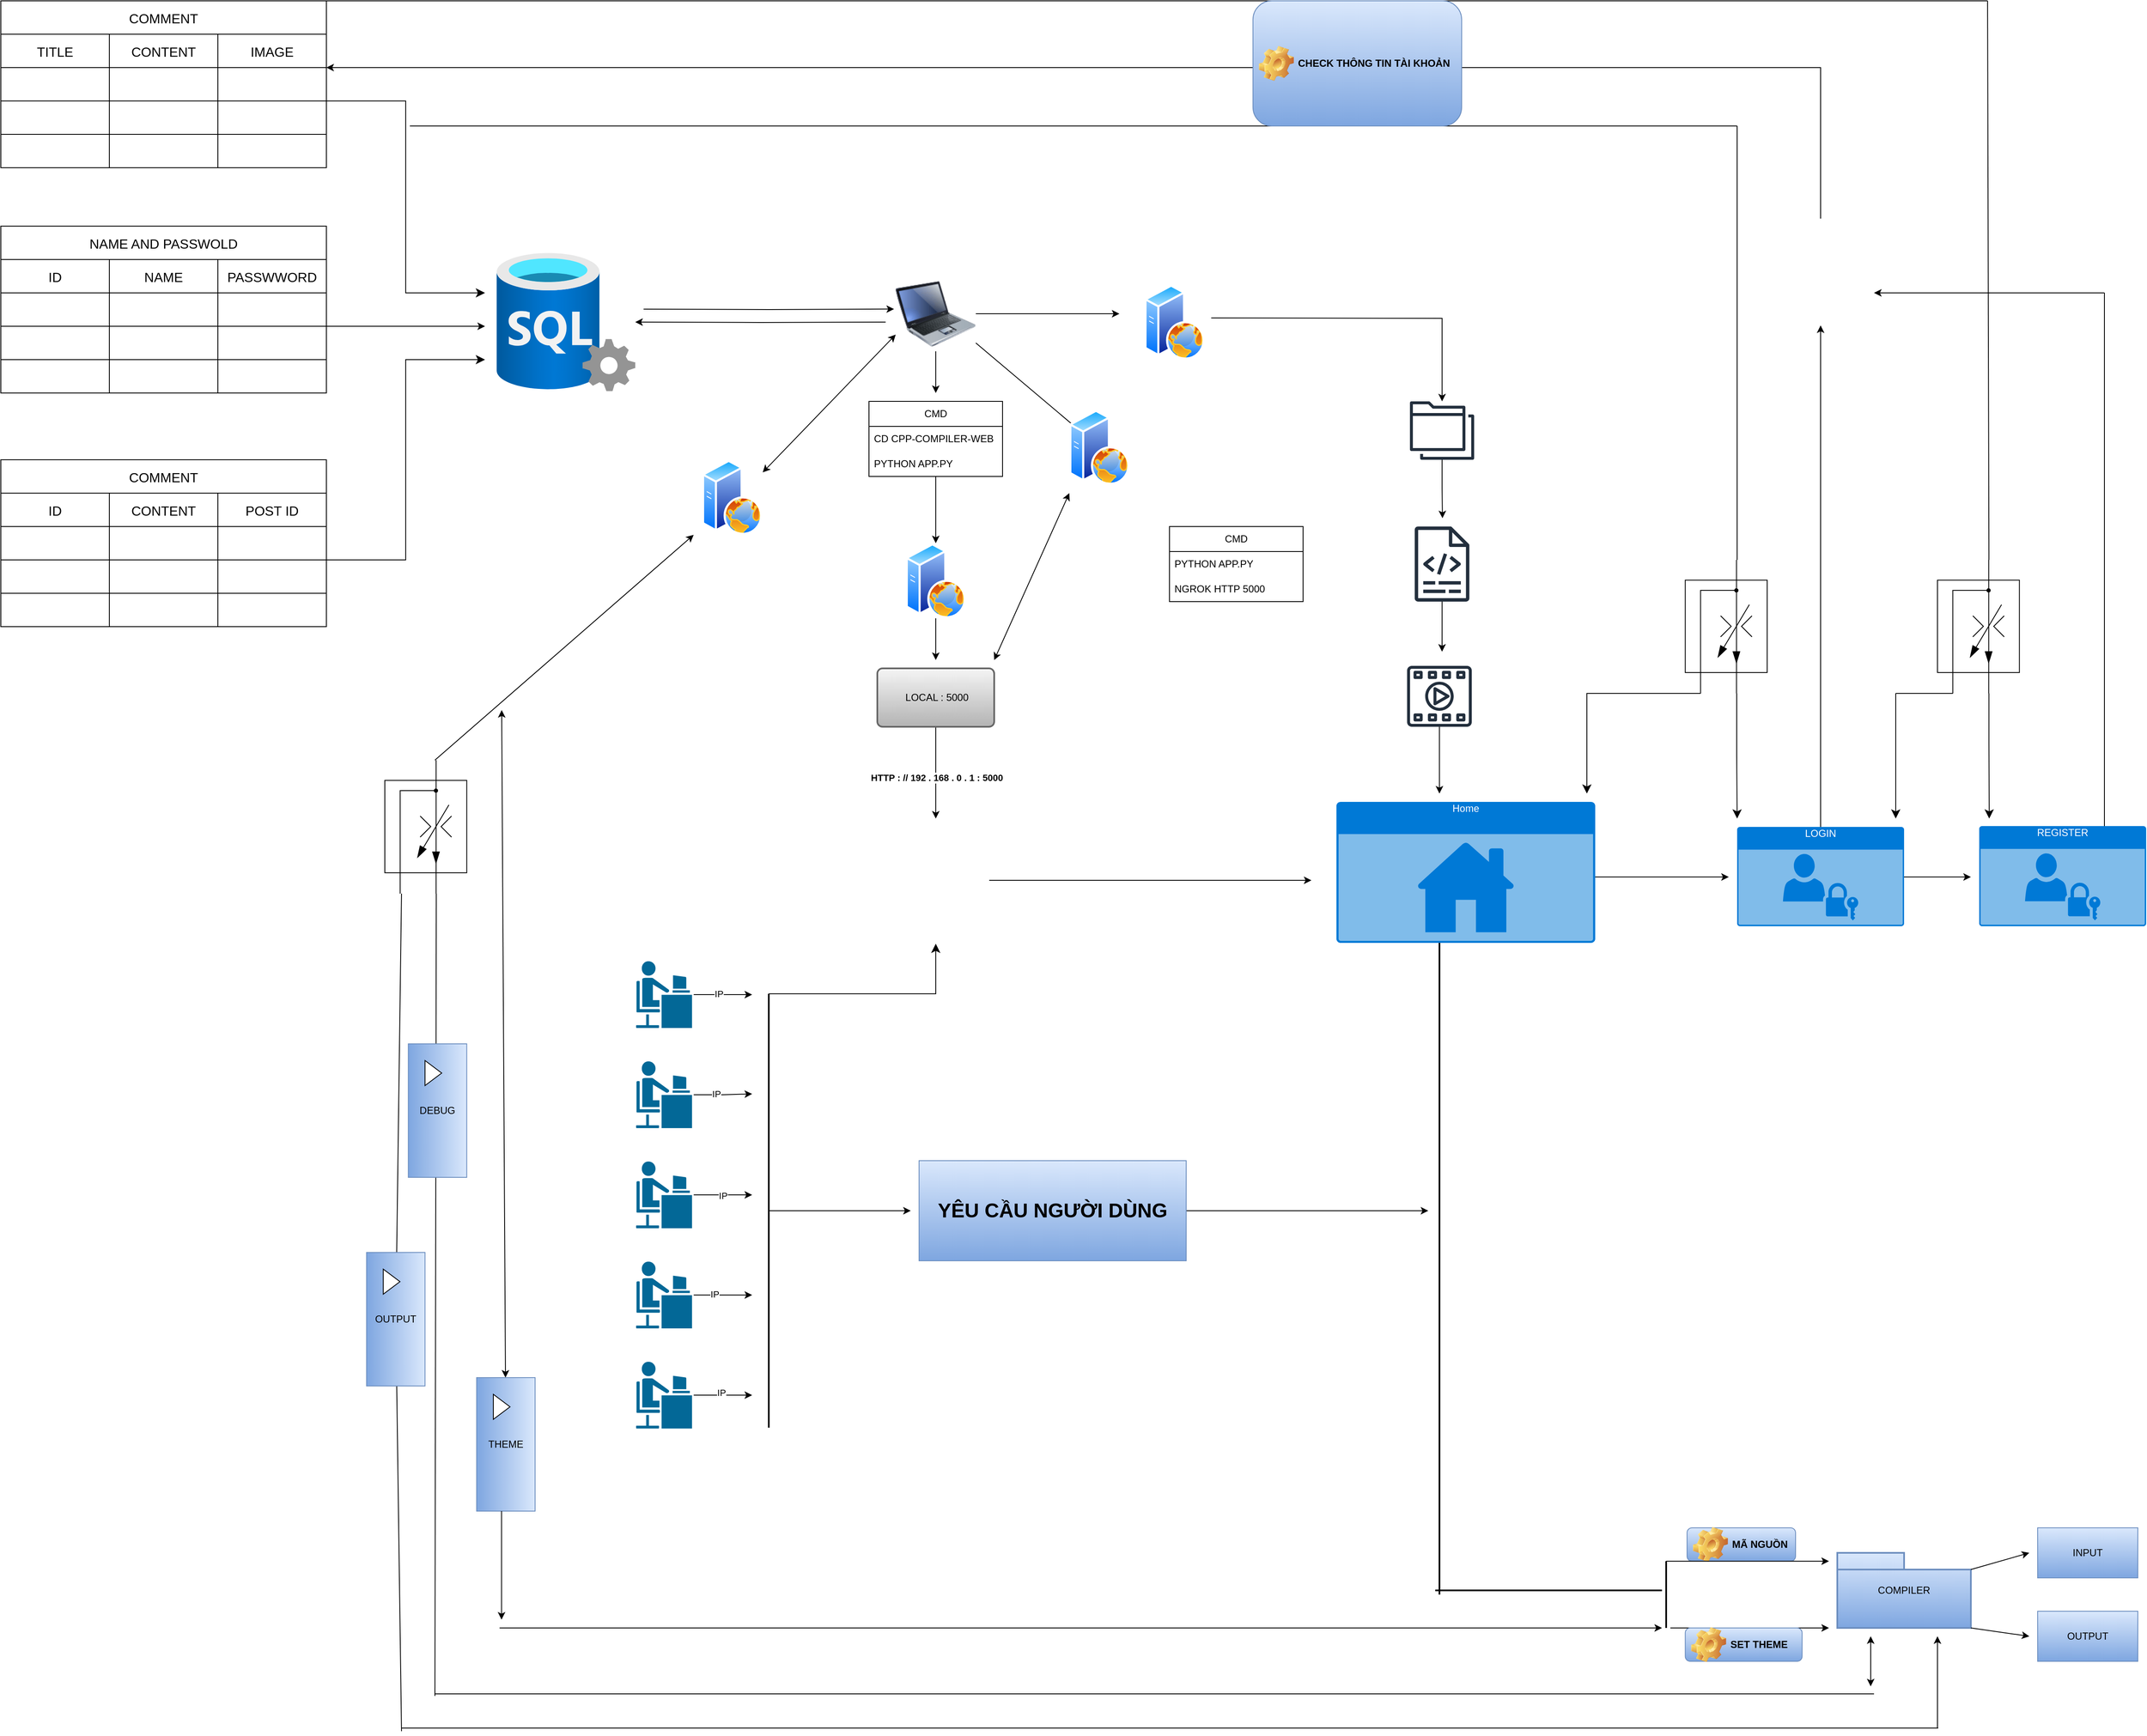 <mxfile version="24.7.7">
  <diagram id="C5RBs43oDa-KdzZeNtuy" name="Page-1">
    <mxGraphModel dx="2129" dy="1797" grid="1" gridSize="10" guides="1" tooltips="1" connect="1" arrows="1" fold="1" page="1" pageScale="1" pageWidth="827" pageHeight="1169" math="0" shadow="0">
      <root>
        <mxCell id="WIyWlLk6GJQsqaUBKTNV-0" />
        <mxCell id="WIyWlLk6GJQsqaUBKTNV-1" parent="WIyWlLk6GJQsqaUBKTNV-0" />
        <mxCell id="qYLYCxETFnoU9vuf-ubb-127" style="edgeStyle=orthogonalEdgeStyle;rounded=0;orthogonalLoop=1;jettySize=auto;html=1;" edge="1" parent="WIyWlLk6GJQsqaUBKTNV-1" source="qYLYCxETFnoU9vuf-ubb-1">
          <mxGeometry relative="1" as="geometry">
            <mxPoint x="180" y="281.0" as="targetPoint" />
          </mxGeometry>
        </mxCell>
        <mxCell id="qYLYCxETFnoU9vuf-ubb-131" value="IP" style="edgeLabel;html=1;align=center;verticalAlign=middle;resizable=0;points=[];" vertex="1" connectable="0" parent="qYLYCxETFnoU9vuf-ubb-127">
          <mxGeometry x="-0.144" y="1" relative="1" as="geometry">
            <mxPoint as="offset" />
          </mxGeometry>
        </mxCell>
        <mxCell id="qYLYCxETFnoU9vuf-ubb-1" value="" style="shape=mxgraph.cisco.people.androgenous_person;html=1;pointerEvents=1;dashed=0;fillColor=#036897;strokeColor=#ffffff;strokeWidth=2;verticalLabelPosition=bottom;verticalAlign=top;align=center;outlineConnect=0;" vertex="1" parent="WIyWlLk6GJQsqaUBKTNV-1">
          <mxGeometry x="40" y="240" width="69" height="82" as="geometry" />
        </mxCell>
        <mxCell id="qYLYCxETFnoU9vuf-ubb-53" style="edgeStyle=orthogonalEdgeStyle;rounded=0;orthogonalLoop=1;jettySize=auto;html=1;" edge="1" parent="WIyWlLk6GJQsqaUBKTNV-1" source="qYLYCxETFnoU9vuf-ubb-7">
          <mxGeometry relative="1" as="geometry">
            <mxPoint x="400" y="70" as="targetPoint" />
          </mxGeometry>
        </mxCell>
        <mxCell id="qYLYCxETFnoU9vuf-ubb-56" value="&lt;b&gt;HTTP : // 192 . 168 . 0 . 1 : 5000&lt;/b&gt;" style="edgeLabel;html=1;align=center;verticalAlign=middle;resizable=0;points=[];" vertex="1" connectable="0" parent="qYLYCxETFnoU9vuf-ubb-53">
          <mxGeometry x="0.105" relative="1" as="geometry">
            <mxPoint as="offset" />
          </mxGeometry>
        </mxCell>
        <mxCell id="qYLYCxETFnoU9vuf-ubb-7" value="&amp;nbsp; &amp;nbsp; &amp;nbsp; &amp;nbsp; LOCAL : 5000" style="rounded=1;arcSize=9;align=left;spacingLeft=5;strokeColor=#666666;html=1;strokeWidth=2;fontSize=12;fillColor=#f5f5f5;gradientColor=#b3b3b3;fontStyle=0;fontColor=default;" vertex="1" parent="WIyWlLk6GJQsqaUBKTNV-1">
          <mxGeometry x="330" y="-110" width="140" height="70" as="geometry" />
        </mxCell>
        <mxCell id="qYLYCxETFnoU9vuf-ubb-115" style="edgeStyle=orthogonalEdgeStyle;rounded=0;orthogonalLoop=1;jettySize=auto;html=1;" edge="1" parent="WIyWlLk6GJQsqaUBKTNV-1" target="qYLYCxETFnoU9vuf-ubb-39">
          <mxGeometry relative="1" as="geometry">
            <mxPoint x="340" y="-525" as="sourcePoint" />
          </mxGeometry>
        </mxCell>
        <mxCell id="qYLYCxETFnoU9vuf-ubb-144" style="edgeStyle=orthogonalEdgeStyle;rounded=0;orthogonalLoop=1;jettySize=auto;html=1;" edge="1" parent="WIyWlLk6GJQsqaUBKTNV-1">
          <mxGeometry relative="1" as="geometry">
            <mxPoint x="400" y="-440" as="targetPoint" />
            <mxPoint x="400" y="-490" as="sourcePoint" />
          </mxGeometry>
        </mxCell>
        <mxCell id="qYLYCxETFnoU9vuf-ubb-114" style="edgeStyle=orthogonalEdgeStyle;rounded=0;orthogonalLoop=1;jettySize=auto;html=1;" edge="1" parent="WIyWlLk6GJQsqaUBKTNV-1">
          <mxGeometry relative="1" as="geometry">
            <mxPoint x="350" y="-540.59" as="targetPoint" />
            <mxPoint x="50" y="-540.531" as="sourcePoint" />
          </mxGeometry>
        </mxCell>
        <mxCell id="qYLYCxETFnoU9vuf-ubb-39" value="" style="image;aspect=fixed;html=1;points=[];align=center;fontSize=12;image=img/lib/azure2/databases/SQL_Server.svg;" vertex="1" parent="WIyWlLk6GJQsqaUBKTNV-1">
          <mxGeometry x="-126" y="-608" width="166" height="166" as="geometry" />
        </mxCell>
        <mxCell id="qYLYCxETFnoU9vuf-ubb-143" style="edgeStyle=orthogonalEdgeStyle;rounded=0;orthogonalLoop=1;jettySize=auto;html=1;" edge="1" parent="WIyWlLk6GJQsqaUBKTNV-1" source="qYLYCxETFnoU9vuf-ubb-44" target="qYLYCxETFnoU9vuf-ubb-136">
          <mxGeometry relative="1" as="geometry">
            <mxPoint x="400" y="-270" as="targetPoint" />
          </mxGeometry>
        </mxCell>
        <mxCell id="qYLYCxETFnoU9vuf-ubb-44" value="CMD" style="swimlane;fontStyle=0;childLayout=stackLayout;horizontal=1;startSize=30;horizontalStack=0;resizeParent=1;resizeParentMax=0;resizeLast=0;collapsible=1;marginBottom=0;whiteSpace=wrap;html=1;" vertex="1" parent="WIyWlLk6GJQsqaUBKTNV-1">
          <mxGeometry x="320" y="-430" width="160" height="90" as="geometry" />
        </mxCell>
        <mxCell id="qYLYCxETFnoU9vuf-ubb-45" value="CD CPP-COMPILER-WEB" style="text;strokeColor=none;fillColor=none;align=left;verticalAlign=middle;spacingLeft=4;spacingRight=4;overflow=hidden;points=[[0,0.5],[1,0.5]];portConstraint=eastwest;rotatable=0;whiteSpace=wrap;html=1;" vertex="1" parent="qYLYCxETFnoU9vuf-ubb-44">
          <mxGeometry y="30" width="160" height="30" as="geometry" />
        </mxCell>
        <mxCell id="qYLYCxETFnoU9vuf-ubb-46" value="PYTHON APP.PY" style="text;strokeColor=none;fillColor=none;align=left;verticalAlign=middle;spacingLeft=4;spacingRight=4;overflow=hidden;points=[[0,0.5],[1,0.5]];portConstraint=eastwest;rotatable=0;whiteSpace=wrap;html=1;" vertex="1" parent="qYLYCxETFnoU9vuf-ubb-44">
          <mxGeometry y="60" width="160" height="30" as="geometry" />
        </mxCell>
        <mxCell id="qYLYCxETFnoU9vuf-ubb-149" style="edgeStyle=orthogonalEdgeStyle;rounded=0;orthogonalLoop=1;jettySize=auto;html=1;" edge="1" parent="WIyWlLk6GJQsqaUBKTNV-1" source="qYLYCxETFnoU9vuf-ubb-51">
          <mxGeometry relative="1" as="geometry">
            <mxPoint x="850" y="144" as="targetPoint" />
          </mxGeometry>
        </mxCell>
        <mxCell id="qYLYCxETFnoU9vuf-ubb-51" value="" style="shape=image;html=1;verticalAlign=top;verticalLabelPosition=bottom;labelBackgroundColor=#ffffff;imageAspect=0;aspect=fixed;image=https://cdn0.iconfinder.com/data/icons/social-network-9/50/20-128.png" vertex="1" parent="WIyWlLk6GJQsqaUBKTNV-1">
          <mxGeometry x="336" y="80" width="128" height="128" as="geometry" />
        </mxCell>
        <mxCell id="qYLYCxETFnoU9vuf-ubb-57" value="NAME AND PASSWOLD" style="shape=table;childLayout=tableLayout;startSize=40;collapsible=0;recursiveResize=0;expand=0;fontSize=16;" vertex="1" parent="WIyWlLk6GJQsqaUBKTNV-1">
          <mxGeometry x="-720" y="-640" width="390" height="200" as="geometry" />
        </mxCell>
        <mxCell id="qYLYCxETFnoU9vuf-ubb-58" value="" style="shape=tableRow;horizontal=0;swimlaneHead=0;swimlaneBody=0;top=0;left=0;strokeColor=inherit;bottom=0;right=0;dropTarget=0;fontStyle=0;fillColor=none;points=[[0,0.5],[1,0.5]];portConstraint=eastwest;startSize=0;collapsible=0;recursiveResize=0;expand=0;fontSize=16;" vertex="1" parent="qYLYCxETFnoU9vuf-ubb-57">
          <mxGeometry y="40" width="390" height="80" as="geometry" />
        </mxCell>
        <mxCell id="qYLYCxETFnoU9vuf-ubb-59" value="ID" style="swimlane;swimlaneHead=0;swimlaneBody=0;fontStyle=0;strokeColor=inherit;connectable=0;fillColor=none;startSize=40;collapsible=0;recursiveResize=0;expand=0;fontSize=16;" vertex="1" parent="qYLYCxETFnoU9vuf-ubb-58">
          <mxGeometry width="130" height="80" as="geometry">
            <mxRectangle width="130" height="80" as="alternateBounds" />
          </mxGeometry>
        </mxCell>
        <mxCell id="qYLYCxETFnoU9vuf-ubb-60" value="NAME" style="swimlane;swimlaneHead=0;swimlaneBody=0;fontStyle=0;strokeColor=inherit;connectable=0;fillColor=none;startSize=40;collapsible=0;recursiveResize=0;expand=0;fontSize=16;" vertex="1" parent="qYLYCxETFnoU9vuf-ubb-58">
          <mxGeometry x="130" width="130" height="80" as="geometry">
            <mxRectangle width="130" height="80" as="alternateBounds" />
          </mxGeometry>
        </mxCell>
        <mxCell id="qYLYCxETFnoU9vuf-ubb-61" value="PASSWWORD" style="swimlane;swimlaneHead=0;swimlaneBody=0;fontStyle=0;strokeColor=inherit;connectable=0;fillColor=none;startSize=40;collapsible=0;recursiveResize=0;expand=0;fontSize=16;" vertex="1" parent="qYLYCxETFnoU9vuf-ubb-58">
          <mxGeometry x="260" width="130" height="80" as="geometry">
            <mxRectangle width="130" height="80" as="alternateBounds" />
          </mxGeometry>
        </mxCell>
        <mxCell id="qYLYCxETFnoU9vuf-ubb-62" value="" style="shape=tableRow;horizontal=0;swimlaneHead=0;swimlaneBody=0;top=0;left=0;strokeColor=inherit;bottom=0;right=0;dropTarget=0;fontStyle=0;fillColor=none;points=[[0,0.5],[1,0.5]];portConstraint=eastwest;startSize=0;collapsible=0;recursiveResize=0;expand=0;fontSize=16;" vertex="1" parent="qYLYCxETFnoU9vuf-ubb-57">
          <mxGeometry y="120" width="390" height="40" as="geometry" />
        </mxCell>
        <mxCell id="qYLYCxETFnoU9vuf-ubb-63" value="" style="swimlane;swimlaneHead=0;swimlaneBody=0;fontStyle=0;connectable=0;strokeColor=inherit;fillColor=none;startSize=0;collapsible=0;recursiveResize=0;expand=0;fontSize=16;" vertex="1" parent="qYLYCxETFnoU9vuf-ubb-62">
          <mxGeometry width="130" height="40" as="geometry">
            <mxRectangle width="130" height="40" as="alternateBounds" />
          </mxGeometry>
        </mxCell>
        <mxCell id="qYLYCxETFnoU9vuf-ubb-64" value="" style="swimlane;swimlaneHead=0;swimlaneBody=0;fontStyle=0;connectable=0;strokeColor=inherit;fillColor=none;startSize=0;collapsible=0;recursiveResize=0;expand=0;fontSize=16;" vertex="1" parent="qYLYCxETFnoU9vuf-ubb-62">
          <mxGeometry x="130" width="130" height="40" as="geometry">
            <mxRectangle width="130" height="40" as="alternateBounds" />
          </mxGeometry>
        </mxCell>
        <mxCell id="qYLYCxETFnoU9vuf-ubb-65" value="" style="swimlane;swimlaneHead=0;swimlaneBody=0;fontStyle=0;connectable=0;strokeColor=inherit;fillColor=none;startSize=0;collapsible=0;recursiveResize=0;expand=0;fontSize=16;" vertex="1" parent="qYLYCxETFnoU9vuf-ubb-62">
          <mxGeometry x="260" width="130" height="40" as="geometry">
            <mxRectangle width="130" height="40" as="alternateBounds" />
          </mxGeometry>
        </mxCell>
        <mxCell id="qYLYCxETFnoU9vuf-ubb-66" value="" style="shape=tableRow;horizontal=0;swimlaneHead=0;swimlaneBody=0;top=0;left=0;strokeColor=inherit;bottom=0;right=0;dropTarget=0;fontStyle=0;fillColor=none;points=[[0,0.5],[1,0.5]];portConstraint=eastwest;startSize=0;collapsible=0;recursiveResize=0;expand=0;fontSize=16;" vertex="1" parent="qYLYCxETFnoU9vuf-ubb-57">
          <mxGeometry y="160" width="390" height="40" as="geometry" />
        </mxCell>
        <mxCell id="qYLYCxETFnoU9vuf-ubb-67" value="" style="swimlane;swimlaneHead=0;swimlaneBody=0;fontStyle=0;connectable=0;strokeColor=inherit;fillColor=none;startSize=0;collapsible=0;recursiveResize=0;expand=0;fontSize=16;" vertex="1" parent="qYLYCxETFnoU9vuf-ubb-66">
          <mxGeometry width="130" height="40" as="geometry">
            <mxRectangle width="130" height="40" as="alternateBounds" />
          </mxGeometry>
        </mxCell>
        <mxCell id="qYLYCxETFnoU9vuf-ubb-68" value="" style="swimlane;swimlaneHead=0;swimlaneBody=0;fontStyle=0;connectable=0;strokeColor=inherit;fillColor=none;startSize=0;collapsible=0;recursiveResize=0;expand=0;fontSize=16;" vertex="1" parent="qYLYCxETFnoU9vuf-ubb-66">
          <mxGeometry x="130" width="130" height="40" as="geometry">
            <mxRectangle width="130" height="40" as="alternateBounds" />
          </mxGeometry>
        </mxCell>
        <mxCell id="qYLYCxETFnoU9vuf-ubb-69" value="" style="swimlane;swimlaneHead=0;swimlaneBody=0;fontStyle=0;connectable=0;strokeColor=inherit;fillColor=none;startSize=0;collapsible=0;recursiveResize=0;expand=0;fontSize=16;" vertex="1" parent="qYLYCxETFnoU9vuf-ubb-66">
          <mxGeometry x="260" width="130" height="40" as="geometry">
            <mxRectangle width="130" height="40" as="alternateBounds" />
          </mxGeometry>
        </mxCell>
        <mxCell id="qYLYCxETFnoU9vuf-ubb-74" value="COMMENT" style="shape=table;childLayout=tableLayout;startSize=40;collapsible=0;recursiveResize=0;expand=0;fontSize=16;" vertex="1" parent="WIyWlLk6GJQsqaUBKTNV-1">
          <mxGeometry x="-720" y="-360" width="390" height="200" as="geometry" />
        </mxCell>
        <mxCell id="qYLYCxETFnoU9vuf-ubb-75" value="" style="shape=tableRow;horizontal=0;swimlaneHead=0;swimlaneBody=0;top=0;left=0;strokeColor=inherit;bottom=0;right=0;dropTarget=0;fontStyle=0;fillColor=none;points=[[0,0.5],[1,0.5]];portConstraint=eastwest;startSize=0;collapsible=0;recursiveResize=0;expand=0;fontSize=16;" vertex="1" parent="qYLYCxETFnoU9vuf-ubb-74">
          <mxGeometry y="40" width="390" height="80" as="geometry" />
        </mxCell>
        <mxCell id="qYLYCxETFnoU9vuf-ubb-76" value="ID" style="swimlane;swimlaneHead=0;swimlaneBody=0;fontStyle=0;strokeColor=inherit;connectable=0;fillColor=none;startSize=40;collapsible=0;recursiveResize=0;expand=0;fontSize=16;" vertex="1" parent="qYLYCxETFnoU9vuf-ubb-75">
          <mxGeometry width="130" height="80" as="geometry">
            <mxRectangle width="130" height="80" as="alternateBounds" />
          </mxGeometry>
        </mxCell>
        <mxCell id="qYLYCxETFnoU9vuf-ubb-77" value="CONTENT" style="swimlane;swimlaneHead=0;swimlaneBody=0;fontStyle=0;strokeColor=inherit;connectable=0;fillColor=none;startSize=40;collapsible=0;recursiveResize=0;expand=0;fontSize=16;" vertex="1" parent="qYLYCxETFnoU9vuf-ubb-75">
          <mxGeometry x="130" width="130" height="80" as="geometry">
            <mxRectangle width="130" height="80" as="alternateBounds" />
          </mxGeometry>
        </mxCell>
        <mxCell id="qYLYCxETFnoU9vuf-ubb-78" value="POST ID" style="swimlane;swimlaneHead=0;swimlaneBody=0;fontStyle=0;strokeColor=inherit;connectable=0;fillColor=none;startSize=40;collapsible=0;recursiveResize=0;expand=0;fontSize=16;" vertex="1" parent="qYLYCxETFnoU9vuf-ubb-75">
          <mxGeometry x="260" width="130" height="80" as="geometry">
            <mxRectangle width="130" height="80" as="alternateBounds" />
          </mxGeometry>
        </mxCell>
        <mxCell id="qYLYCxETFnoU9vuf-ubb-79" value="" style="shape=tableRow;horizontal=0;swimlaneHead=0;swimlaneBody=0;top=0;left=0;strokeColor=inherit;bottom=0;right=0;dropTarget=0;fontStyle=0;fillColor=none;points=[[0,0.5],[1,0.5]];portConstraint=eastwest;startSize=0;collapsible=0;recursiveResize=0;expand=0;fontSize=16;" vertex="1" parent="qYLYCxETFnoU9vuf-ubb-74">
          <mxGeometry y="120" width="390" height="40" as="geometry" />
        </mxCell>
        <mxCell id="qYLYCxETFnoU9vuf-ubb-80" value="" style="swimlane;swimlaneHead=0;swimlaneBody=0;fontStyle=0;connectable=0;strokeColor=inherit;fillColor=none;startSize=0;collapsible=0;recursiveResize=0;expand=0;fontSize=16;" vertex="1" parent="qYLYCxETFnoU9vuf-ubb-79">
          <mxGeometry width="130" height="40" as="geometry">
            <mxRectangle width="130" height="40" as="alternateBounds" />
          </mxGeometry>
        </mxCell>
        <mxCell id="qYLYCxETFnoU9vuf-ubb-81" value="" style="swimlane;swimlaneHead=0;swimlaneBody=0;fontStyle=0;connectable=0;strokeColor=inherit;fillColor=none;startSize=0;collapsible=0;recursiveResize=0;expand=0;fontSize=16;" vertex="1" parent="qYLYCxETFnoU9vuf-ubb-79">
          <mxGeometry x="130" width="130" height="40" as="geometry">
            <mxRectangle width="130" height="40" as="alternateBounds" />
          </mxGeometry>
        </mxCell>
        <mxCell id="qYLYCxETFnoU9vuf-ubb-82" value="" style="swimlane;swimlaneHead=0;swimlaneBody=0;fontStyle=0;connectable=0;strokeColor=inherit;fillColor=none;startSize=0;collapsible=0;recursiveResize=0;expand=0;fontSize=16;" vertex="1" parent="qYLYCxETFnoU9vuf-ubb-79">
          <mxGeometry x="260" width="130" height="40" as="geometry">
            <mxRectangle width="130" height="40" as="alternateBounds" />
          </mxGeometry>
        </mxCell>
        <mxCell id="qYLYCxETFnoU9vuf-ubb-83" value="" style="shape=tableRow;horizontal=0;swimlaneHead=0;swimlaneBody=0;top=0;left=0;strokeColor=inherit;bottom=0;right=0;dropTarget=0;fontStyle=0;fillColor=none;points=[[0,0.5],[1,0.5]];portConstraint=eastwest;startSize=0;collapsible=0;recursiveResize=0;expand=0;fontSize=16;" vertex="1" parent="qYLYCxETFnoU9vuf-ubb-74">
          <mxGeometry y="160" width="390" height="40" as="geometry" />
        </mxCell>
        <mxCell id="qYLYCxETFnoU9vuf-ubb-84" value="" style="swimlane;swimlaneHead=0;swimlaneBody=0;fontStyle=0;connectable=0;strokeColor=inherit;fillColor=none;startSize=0;collapsible=0;recursiveResize=0;expand=0;fontSize=16;" vertex="1" parent="qYLYCxETFnoU9vuf-ubb-83">
          <mxGeometry width="130" height="40" as="geometry">
            <mxRectangle width="130" height="40" as="alternateBounds" />
          </mxGeometry>
        </mxCell>
        <mxCell id="qYLYCxETFnoU9vuf-ubb-85" value="" style="swimlane;swimlaneHead=0;swimlaneBody=0;fontStyle=0;connectable=0;strokeColor=inherit;fillColor=none;startSize=0;collapsible=0;recursiveResize=0;expand=0;fontSize=16;" vertex="1" parent="qYLYCxETFnoU9vuf-ubb-83">
          <mxGeometry x="130" width="130" height="40" as="geometry">
            <mxRectangle width="130" height="40" as="alternateBounds" />
          </mxGeometry>
        </mxCell>
        <mxCell id="qYLYCxETFnoU9vuf-ubb-86" value="" style="swimlane;swimlaneHead=0;swimlaneBody=0;fontStyle=0;connectable=0;strokeColor=inherit;fillColor=none;startSize=0;collapsible=0;recursiveResize=0;expand=0;fontSize=16;" vertex="1" parent="qYLYCxETFnoU9vuf-ubb-83">
          <mxGeometry x="260" width="130" height="40" as="geometry">
            <mxRectangle width="130" height="40" as="alternateBounds" />
          </mxGeometry>
        </mxCell>
        <mxCell id="qYLYCxETFnoU9vuf-ubb-87" value="COMMENT" style="shape=table;childLayout=tableLayout;startSize=40;collapsible=0;recursiveResize=0;expand=0;fontSize=16;" vertex="1" parent="WIyWlLk6GJQsqaUBKTNV-1">
          <mxGeometry x="-720" y="-910" width="390" height="200" as="geometry" />
        </mxCell>
        <mxCell id="qYLYCxETFnoU9vuf-ubb-88" value="" style="shape=tableRow;horizontal=0;swimlaneHead=0;swimlaneBody=0;top=0;left=0;strokeColor=inherit;bottom=0;right=0;dropTarget=0;fontStyle=0;fillColor=none;points=[[0,0.5],[1,0.5]];portConstraint=eastwest;startSize=0;collapsible=0;recursiveResize=0;expand=0;fontSize=16;" vertex="1" parent="qYLYCxETFnoU9vuf-ubb-87">
          <mxGeometry y="40" width="390" height="80" as="geometry" />
        </mxCell>
        <mxCell id="qYLYCxETFnoU9vuf-ubb-89" value="TITLE" style="swimlane;swimlaneHead=0;swimlaneBody=0;fontStyle=0;strokeColor=inherit;connectable=0;fillColor=none;startSize=40;collapsible=0;recursiveResize=0;expand=0;fontSize=16;" vertex="1" parent="qYLYCxETFnoU9vuf-ubb-88">
          <mxGeometry width="130" height="80" as="geometry">
            <mxRectangle width="130" height="80" as="alternateBounds" />
          </mxGeometry>
        </mxCell>
        <mxCell id="qYLYCxETFnoU9vuf-ubb-90" value="CONTENT" style="swimlane;swimlaneHead=0;swimlaneBody=0;fontStyle=0;strokeColor=inherit;connectable=0;fillColor=none;startSize=40;collapsible=0;recursiveResize=0;expand=0;fontSize=16;" vertex="1" parent="qYLYCxETFnoU9vuf-ubb-88">
          <mxGeometry x="130" width="130" height="80" as="geometry">
            <mxRectangle width="130" height="80" as="alternateBounds" />
          </mxGeometry>
        </mxCell>
        <mxCell id="qYLYCxETFnoU9vuf-ubb-91" value="IMAGE" style="swimlane;swimlaneHead=0;swimlaneBody=0;fontStyle=0;strokeColor=inherit;connectable=0;fillColor=none;startSize=40;collapsible=0;recursiveResize=0;expand=0;fontSize=16;" vertex="1" parent="qYLYCxETFnoU9vuf-ubb-88">
          <mxGeometry x="260" width="130" height="80" as="geometry">
            <mxRectangle width="130" height="80" as="alternateBounds" />
          </mxGeometry>
        </mxCell>
        <mxCell id="qYLYCxETFnoU9vuf-ubb-92" value="" style="shape=tableRow;horizontal=0;swimlaneHead=0;swimlaneBody=0;top=0;left=0;strokeColor=inherit;bottom=0;right=0;dropTarget=0;fontStyle=0;fillColor=none;points=[[0,0.5],[1,0.5]];portConstraint=eastwest;startSize=0;collapsible=0;recursiveResize=0;expand=0;fontSize=16;" vertex="1" parent="qYLYCxETFnoU9vuf-ubb-87">
          <mxGeometry y="120" width="390" height="40" as="geometry" />
        </mxCell>
        <mxCell id="qYLYCxETFnoU9vuf-ubb-93" value="" style="swimlane;swimlaneHead=0;swimlaneBody=0;fontStyle=0;connectable=0;strokeColor=inherit;fillColor=none;startSize=0;collapsible=0;recursiveResize=0;expand=0;fontSize=16;" vertex="1" parent="qYLYCxETFnoU9vuf-ubb-92">
          <mxGeometry width="130" height="40" as="geometry">
            <mxRectangle width="130" height="40" as="alternateBounds" />
          </mxGeometry>
        </mxCell>
        <mxCell id="qYLYCxETFnoU9vuf-ubb-94" value="" style="swimlane;swimlaneHead=0;swimlaneBody=0;fontStyle=0;connectable=0;strokeColor=inherit;fillColor=none;startSize=0;collapsible=0;recursiveResize=0;expand=0;fontSize=16;" vertex="1" parent="qYLYCxETFnoU9vuf-ubb-92">
          <mxGeometry x="130" width="130" height="40" as="geometry">
            <mxRectangle width="130" height="40" as="alternateBounds" />
          </mxGeometry>
        </mxCell>
        <mxCell id="qYLYCxETFnoU9vuf-ubb-95" value="" style="swimlane;swimlaneHead=0;swimlaneBody=0;fontStyle=0;connectable=0;strokeColor=inherit;fillColor=none;startSize=0;collapsible=0;recursiveResize=0;expand=0;fontSize=16;" vertex="1" parent="qYLYCxETFnoU9vuf-ubb-92">
          <mxGeometry x="260" width="130" height="40" as="geometry">
            <mxRectangle width="130" height="40" as="alternateBounds" />
          </mxGeometry>
        </mxCell>
        <mxCell id="qYLYCxETFnoU9vuf-ubb-96" value="" style="shape=tableRow;horizontal=0;swimlaneHead=0;swimlaneBody=0;top=0;left=0;strokeColor=inherit;bottom=0;right=0;dropTarget=0;fontStyle=0;fillColor=none;points=[[0,0.5],[1,0.5]];portConstraint=eastwest;startSize=0;collapsible=0;recursiveResize=0;expand=0;fontSize=16;" vertex="1" parent="qYLYCxETFnoU9vuf-ubb-87">
          <mxGeometry y="160" width="390" height="40" as="geometry" />
        </mxCell>
        <mxCell id="qYLYCxETFnoU9vuf-ubb-97" value="" style="swimlane;swimlaneHead=0;swimlaneBody=0;fontStyle=0;connectable=0;strokeColor=inherit;fillColor=none;startSize=0;collapsible=0;recursiveResize=0;expand=0;fontSize=16;" vertex="1" parent="qYLYCxETFnoU9vuf-ubb-96">
          <mxGeometry width="130" height="40" as="geometry">
            <mxRectangle width="130" height="40" as="alternateBounds" />
          </mxGeometry>
        </mxCell>
        <mxCell id="qYLYCxETFnoU9vuf-ubb-98" value="" style="swimlane;swimlaneHead=0;swimlaneBody=0;fontStyle=0;connectable=0;strokeColor=inherit;fillColor=none;startSize=0;collapsible=0;recursiveResize=0;expand=0;fontSize=16;" vertex="1" parent="qYLYCxETFnoU9vuf-ubb-96">
          <mxGeometry x="130" width="130" height="40" as="geometry">
            <mxRectangle width="130" height="40" as="alternateBounds" />
          </mxGeometry>
        </mxCell>
        <mxCell id="qYLYCxETFnoU9vuf-ubb-99" value="" style="swimlane;swimlaneHead=0;swimlaneBody=0;fontStyle=0;connectable=0;strokeColor=inherit;fillColor=none;startSize=0;collapsible=0;recursiveResize=0;expand=0;fontSize=16;" vertex="1" parent="qYLYCxETFnoU9vuf-ubb-96">
          <mxGeometry x="260" width="130" height="40" as="geometry">
            <mxRectangle width="130" height="40" as="alternateBounds" />
          </mxGeometry>
        </mxCell>
        <mxCell id="qYLYCxETFnoU9vuf-ubb-110" value="" style="edgeStyle=elbowEdgeStyle;elbow=horizontal;endArrow=classic;html=1;curved=0;rounded=0;endSize=8;startSize=8;" edge="1" parent="WIyWlLk6GJQsqaUBKTNV-1">
          <mxGeometry width="50" height="50" relative="1" as="geometry">
            <mxPoint x="-330" y="-240" as="sourcePoint" />
            <mxPoint x="-140" y="-480" as="targetPoint" />
          </mxGeometry>
        </mxCell>
        <mxCell id="qYLYCxETFnoU9vuf-ubb-111" value="" style="edgeStyle=elbowEdgeStyle;elbow=horizontal;endArrow=classic;html=1;curved=0;rounded=0;endSize=8;startSize=8;" edge="1" parent="WIyWlLk6GJQsqaUBKTNV-1">
          <mxGeometry width="50" height="50" relative="1" as="geometry">
            <mxPoint x="-330" y="-790" as="sourcePoint" />
            <mxPoint x="-140" y="-560" as="targetPoint" />
          </mxGeometry>
        </mxCell>
        <mxCell id="qYLYCxETFnoU9vuf-ubb-113" value="" style="endArrow=classic;html=1;rounded=0;" edge="1" parent="WIyWlLk6GJQsqaUBKTNV-1">
          <mxGeometry width="50" height="50" relative="1" as="geometry">
            <mxPoint x="-330" y="-520" as="sourcePoint" />
            <mxPoint x="-140" y="-520" as="targetPoint" />
          </mxGeometry>
        </mxCell>
        <mxCell id="qYLYCxETFnoU9vuf-ubb-126" style="edgeStyle=orthogonalEdgeStyle;rounded=0;orthogonalLoop=1;jettySize=auto;html=1;" edge="1" parent="WIyWlLk6GJQsqaUBKTNV-1" source="qYLYCxETFnoU9vuf-ubb-116">
          <mxGeometry relative="1" as="geometry">
            <mxPoint x="180" y="400" as="targetPoint" />
          </mxGeometry>
        </mxCell>
        <mxCell id="qYLYCxETFnoU9vuf-ubb-132" value="IP" style="edgeLabel;html=1;align=center;verticalAlign=middle;resizable=0;points=[];" vertex="1" connectable="0" parent="qYLYCxETFnoU9vuf-ubb-126">
          <mxGeometry x="-0.222" y="1" relative="1" as="geometry">
            <mxPoint as="offset" />
          </mxGeometry>
        </mxCell>
        <mxCell id="qYLYCxETFnoU9vuf-ubb-116" value="" style="shape=mxgraph.cisco.people.androgenous_person;html=1;pointerEvents=1;dashed=0;fillColor=#036897;strokeColor=#ffffff;strokeWidth=2;verticalLabelPosition=bottom;verticalAlign=top;align=center;outlineConnect=0;" vertex="1" parent="WIyWlLk6GJQsqaUBKTNV-1">
          <mxGeometry x="40" y="360" width="69" height="82" as="geometry" />
        </mxCell>
        <mxCell id="qYLYCxETFnoU9vuf-ubb-128" style="edgeStyle=orthogonalEdgeStyle;rounded=0;orthogonalLoop=1;jettySize=auto;html=1;" edge="1" parent="WIyWlLk6GJQsqaUBKTNV-1" source="qYLYCxETFnoU9vuf-ubb-117">
          <mxGeometry relative="1" as="geometry">
            <mxPoint x="180" y="521.0" as="targetPoint" />
          </mxGeometry>
        </mxCell>
        <mxCell id="qYLYCxETFnoU9vuf-ubb-133" value="IP" style="edgeLabel;html=1;align=center;verticalAlign=middle;resizable=0;points=[];" vertex="1" connectable="0" parent="qYLYCxETFnoU9vuf-ubb-128">
          <mxGeometry x="0.024" relative="1" as="geometry">
            <mxPoint as="offset" />
          </mxGeometry>
        </mxCell>
        <mxCell id="qYLYCxETFnoU9vuf-ubb-117" value="" style="shape=mxgraph.cisco.people.androgenous_person;html=1;pointerEvents=1;dashed=0;fillColor=#036897;strokeColor=#ffffff;strokeWidth=2;verticalLabelPosition=bottom;verticalAlign=top;align=center;outlineConnect=0;" vertex="1" parent="WIyWlLk6GJQsqaUBKTNV-1">
          <mxGeometry x="40" y="480" width="69" height="82" as="geometry" />
        </mxCell>
        <mxCell id="qYLYCxETFnoU9vuf-ubb-129" style="edgeStyle=orthogonalEdgeStyle;rounded=0;orthogonalLoop=1;jettySize=auto;html=1;" edge="1" parent="WIyWlLk6GJQsqaUBKTNV-1" source="qYLYCxETFnoU9vuf-ubb-118">
          <mxGeometry relative="1" as="geometry">
            <mxPoint x="180" y="641.0" as="targetPoint" />
          </mxGeometry>
        </mxCell>
        <mxCell id="qYLYCxETFnoU9vuf-ubb-134" value="IP" style="edgeLabel;html=1;align=center;verticalAlign=middle;resizable=0;points=[];" vertex="1" connectable="0" parent="qYLYCxETFnoU9vuf-ubb-129">
          <mxGeometry x="-0.279" y="1" relative="1" as="geometry">
            <mxPoint as="offset" />
          </mxGeometry>
        </mxCell>
        <mxCell id="qYLYCxETFnoU9vuf-ubb-118" value="" style="shape=mxgraph.cisco.people.androgenous_person;html=1;pointerEvents=1;dashed=0;fillColor=#036897;strokeColor=#ffffff;strokeWidth=2;verticalLabelPosition=bottom;verticalAlign=top;align=center;outlineConnect=0;" vertex="1" parent="WIyWlLk6GJQsqaUBKTNV-1">
          <mxGeometry x="40" y="600" width="69" height="82" as="geometry" />
        </mxCell>
        <mxCell id="qYLYCxETFnoU9vuf-ubb-130" style="edgeStyle=orthogonalEdgeStyle;rounded=0;orthogonalLoop=1;jettySize=auto;html=1;" edge="1" parent="WIyWlLk6GJQsqaUBKTNV-1" source="qYLYCxETFnoU9vuf-ubb-119">
          <mxGeometry relative="1" as="geometry">
            <mxPoint x="180" y="761.0" as="targetPoint" />
          </mxGeometry>
        </mxCell>
        <mxCell id="qYLYCxETFnoU9vuf-ubb-135" value="IP" style="edgeLabel;html=1;align=center;verticalAlign=middle;resizable=0;points=[];" vertex="1" connectable="0" parent="qYLYCxETFnoU9vuf-ubb-130">
          <mxGeometry x="-0.048" y="3" relative="1" as="geometry">
            <mxPoint as="offset" />
          </mxGeometry>
        </mxCell>
        <mxCell id="qYLYCxETFnoU9vuf-ubb-119" value="" style="shape=mxgraph.cisco.people.androgenous_person;html=1;pointerEvents=1;dashed=0;fillColor=#036897;strokeColor=#ffffff;strokeWidth=2;verticalLabelPosition=bottom;verticalAlign=top;align=center;outlineConnect=0;" vertex="1" parent="WIyWlLk6GJQsqaUBKTNV-1">
          <mxGeometry x="40" y="720" width="69" height="82" as="geometry" />
        </mxCell>
        <mxCell id="qYLYCxETFnoU9vuf-ubb-121" value="" style="edgeStyle=segmentEdgeStyle;endArrow=classic;html=1;curved=0;rounded=0;endSize=8;startSize=8;" edge="1" parent="WIyWlLk6GJQsqaUBKTNV-1">
          <mxGeometry width="50" height="50" relative="1" as="geometry">
            <mxPoint x="200" y="280" as="sourcePoint" />
            <mxPoint x="400" y="220" as="targetPoint" />
          </mxGeometry>
        </mxCell>
        <mxCell id="qYLYCxETFnoU9vuf-ubb-175" style="edgeStyle=orthogonalEdgeStyle;rounded=0;orthogonalLoop=1;jettySize=auto;html=1;exitX=0.5;exitY=0.523;exitDx=0;exitDy=0;exitPerimeter=0;" edge="1" parent="WIyWlLk6GJQsqaUBKTNV-1" source="qYLYCxETFnoU9vuf-ubb-123">
          <mxGeometry relative="1" as="geometry">
            <mxPoint x="370" y="540" as="targetPoint" />
          </mxGeometry>
        </mxCell>
        <mxCell id="qYLYCxETFnoU9vuf-ubb-123" value="" style="line;strokeWidth=2;direction=south;html=1;" vertex="1" parent="WIyWlLk6GJQsqaUBKTNV-1">
          <mxGeometry x="190" y="280" width="20" height="520" as="geometry" />
        </mxCell>
        <mxCell id="qYLYCxETFnoU9vuf-ubb-145" style="edgeStyle=orthogonalEdgeStyle;rounded=0;orthogonalLoop=1;jettySize=auto;html=1;" edge="1" parent="WIyWlLk6GJQsqaUBKTNV-1" source="qYLYCxETFnoU9vuf-ubb-136">
          <mxGeometry relative="1" as="geometry">
            <mxPoint x="400" y="-120" as="targetPoint" />
          </mxGeometry>
        </mxCell>
        <mxCell id="qYLYCxETFnoU9vuf-ubb-136" value="" style="image;aspect=fixed;perimeter=ellipsePerimeter;html=1;align=center;shadow=0;dashed=0;spacingTop=3;image=img/lib/active_directory/web_server.svg;" vertex="1" parent="WIyWlLk6GJQsqaUBKTNV-1">
          <mxGeometry x="364" y="-260" width="72" height="90" as="geometry" />
        </mxCell>
        <mxCell id="qYLYCxETFnoU9vuf-ubb-147" value="Home" style="html=1;whiteSpace=wrap;strokeColor=none;fillColor=#0079D6;labelPosition=center;verticalLabelPosition=middle;verticalAlign=top;align=center;fontSize=12;outlineConnect=0;spacingTop=-6;fontColor=#FFFFFF;sketch=0;shape=mxgraph.sitemap.home;" vertex="1" parent="WIyWlLk6GJQsqaUBKTNV-1">
          <mxGeometry x="880" y="50" width="310" height="169" as="geometry" />
        </mxCell>
        <mxCell id="qYLYCxETFnoU9vuf-ubb-171" style="edgeStyle=orthogonalEdgeStyle;rounded=0;orthogonalLoop=1;jettySize=auto;html=1;" edge="1" parent="WIyWlLk6GJQsqaUBKTNV-1" source="qYLYCxETFnoU9vuf-ubb-148">
          <mxGeometry relative="1" as="geometry">
            <mxPoint x="620" y="-535.0" as="targetPoint" />
          </mxGeometry>
        </mxCell>
        <mxCell id="qYLYCxETFnoU9vuf-ubb-148" value="" style="image;html=1;image=img/lib/clip_art/computers/Laptop_128x128.png" vertex="1" parent="WIyWlLk6GJQsqaUBKTNV-1">
          <mxGeometry x="352" y="-580" width="96" height="90" as="geometry" />
        </mxCell>
        <mxCell id="qYLYCxETFnoU9vuf-ubb-156" value="" style="edgeStyle=orthogonalEdgeStyle;rounded=0;orthogonalLoop=1;jettySize=auto;html=1;" edge="1" parent="WIyWlLk6GJQsqaUBKTNV-1" target="qYLYCxETFnoU9vuf-ubb-155">
          <mxGeometry relative="1" as="geometry">
            <mxPoint x="1000" y="40" as="targetPoint" />
            <mxPoint x="730" y="-530" as="sourcePoint" />
          </mxGeometry>
        </mxCell>
        <mxCell id="qYLYCxETFnoU9vuf-ubb-162" style="edgeStyle=orthogonalEdgeStyle;rounded=0;orthogonalLoop=1;jettySize=auto;html=1;" edge="1" parent="WIyWlLk6GJQsqaUBKTNV-1" source="qYLYCxETFnoU9vuf-ubb-155">
          <mxGeometry relative="1" as="geometry">
            <mxPoint x="1007" y="-290" as="targetPoint" />
          </mxGeometry>
        </mxCell>
        <mxCell id="qYLYCxETFnoU9vuf-ubb-155" value="" style="sketch=0;outlineConnect=0;fontColor=#232F3E;gradientColor=none;fillColor=#232F3D;strokeColor=none;dashed=0;verticalLabelPosition=bottom;verticalAlign=top;align=center;html=1;fontSize=12;fontStyle=0;aspect=fixed;pointerEvents=1;shape=mxgraph.aws4.folders;" vertex="1" parent="WIyWlLk6GJQsqaUBKTNV-1">
          <mxGeometry x="968.05" y="-430" width="76.9" height="70" as="geometry" />
        </mxCell>
        <mxCell id="qYLYCxETFnoU9vuf-ubb-164" style="edgeStyle=orthogonalEdgeStyle;rounded=0;orthogonalLoop=1;jettySize=auto;html=1;" edge="1" parent="WIyWlLk6GJQsqaUBKTNV-1" source="qYLYCxETFnoU9vuf-ubb-159">
          <mxGeometry relative="1" as="geometry">
            <mxPoint x="1003.38" y="40" as="targetPoint" />
          </mxGeometry>
        </mxCell>
        <mxCell id="qYLYCxETFnoU9vuf-ubb-159" value="" style="sketch=0;outlineConnect=0;fontColor=#232F3E;gradientColor=none;fillColor=#232F3D;strokeColor=none;dashed=0;verticalLabelPosition=bottom;verticalAlign=top;align=center;html=1;fontSize=12;fontStyle=0;aspect=fixed;pointerEvents=1;shape=mxgraph.aws4.multimedia;" vertex="1" parent="WIyWlLk6GJQsqaUBKTNV-1">
          <mxGeometry x="964.38" y="-113" width="78" height="73" as="geometry" />
        </mxCell>
        <mxCell id="qYLYCxETFnoU9vuf-ubb-163" style="edgeStyle=orthogonalEdgeStyle;rounded=0;orthogonalLoop=1;jettySize=auto;html=1;" edge="1" parent="WIyWlLk6GJQsqaUBKTNV-1" source="qYLYCxETFnoU9vuf-ubb-160">
          <mxGeometry relative="1" as="geometry">
            <mxPoint x="1006.505" y="-130" as="targetPoint" />
          </mxGeometry>
        </mxCell>
        <mxCell id="qYLYCxETFnoU9vuf-ubb-160" value="" style="sketch=0;outlineConnect=0;fontColor=#232F3E;gradientColor=none;fillColor=#232F3D;strokeColor=none;dashed=0;verticalLabelPosition=bottom;verticalAlign=top;align=center;html=1;fontSize=12;fontStyle=0;aspect=fixed;pointerEvents=1;shape=mxgraph.aws4.logs;" vertex="1" parent="WIyWlLk6GJQsqaUBKTNV-1">
          <mxGeometry x="973.62" y="-280" width="65.77" height="90" as="geometry" />
        </mxCell>
        <mxCell id="qYLYCxETFnoU9vuf-ubb-170" value="" style="image;aspect=fixed;perimeter=ellipsePerimeter;html=1;align=center;shadow=0;dashed=0;spacingTop=3;image=img/lib/active_directory/web_server.svg;" vertex="1" parent="WIyWlLk6GJQsqaUBKTNV-1">
          <mxGeometry x="650" y="-570" width="72" height="90" as="geometry" />
        </mxCell>
        <mxCell id="qYLYCxETFnoU9vuf-ubb-172" value="" style="line;strokeWidth=2;direction=south;html=1;" vertex="1" parent="WIyWlLk6GJQsqaUBKTNV-1">
          <mxGeometry x="998.38" y="219" width="10" height="781" as="geometry" />
        </mxCell>
        <mxCell id="qYLYCxETFnoU9vuf-ubb-176" style="edgeStyle=orthogonalEdgeStyle;rounded=0;orthogonalLoop=1;jettySize=auto;html=1;" edge="1" parent="WIyWlLk6GJQsqaUBKTNV-1" source="qYLYCxETFnoU9vuf-ubb-173">
          <mxGeometry relative="1" as="geometry">
            <mxPoint x="990" y="540" as="targetPoint" />
          </mxGeometry>
        </mxCell>
        <mxCell id="qYLYCxETFnoU9vuf-ubb-173" value="&lt;h1&gt;YÊU CẦU NGƯỜI DÙNG&lt;/h1&gt;" style="rounded=0;whiteSpace=wrap;html=1;fillColor=#dae8fc;gradientColor=#7ea6e0;strokeColor=#6c8ebf;" vertex="1" parent="WIyWlLk6GJQsqaUBKTNV-1">
          <mxGeometry x="380" y="480" width="320" height="120" as="geometry" />
        </mxCell>
        <mxCell id="qYLYCxETFnoU9vuf-ubb-206" style="edgeStyle=orthogonalEdgeStyle;rounded=0;orthogonalLoop=1;jettySize=auto;html=1;" edge="1" parent="WIyWlLk6GJQsqaUBKTNV-1" source="qYLYCxETFnoU9vuf-ubb-203" target="qYLYCxETFnoU9vuf-ubb-88">
          <mxGeometry relative="1" as="geometry" />
        </mxCell>
        <mxCell id="qYLYCxETFnoU9vuf-ubb-190" value="LOGIN" style="html=1;whiteSpace=wrap;strokeColor=none;fillColor=#0079D6;labelPosition=center;verticalLabelPosition=middle;verticalAlign=top;align=center;fontSize=12;outlineConnect=0;spacingTop=-6;fontColor=#FFFFFF;sketch=0;shape=mxgraph.sitemap.login;" vertex="1" parent="WIyWlLk6GJQsqaUBKTNV-1">
          <mxGeometry x="1360" y="80" width="200" height="119" as="geometry" />
        </mxCell>
        <mxCell id="qYLYCxETFnoU9vuf-ubb-191" value="REGISTER" style="html=1;whiteSpace=wrap;strokeColor=none;fillColor=#0079D6;labelPosition=center;verticalLabelPosition=middle;verticalAlign=top;align=center;fontSize=12;outlineConnect=0;spacingTop=-6;fontColor=#FFFFFF;sketch=0;shape=mxgraph.sitemap.login;" vertex="1" parent="WIyWlLk6GJQsqaUBKTNV-1">
          <mxGeometry x="1650" y="79" width="200" height="120" as="geometry" />
        </mxCell>
        <mxCell id="qYLYCxETFnoU9vuf-ubb-207" value="" style="edgeStyle=orthogonalEdgeStyle;rounded=0;orthogonalLoop=1;jettySize=auto;html=1;" edge="1" parent="WIyWlLk6GJQsqaUBKTNV-1" source="qYLYCxETFnoU9vuf-ubb-190" target="qYLYCxETFnoU9vuf-ubb-203">
          <mxGeometry relative="1" as="geometry">
            <mxPoint x="1460" y="80" as="sourcePoint" />
            <mxPoint x="-330" y="-830" as="targetPoint" />
          </mxGeometry>
        </mxCell>
        <mxCell id="qYLYCxETFnoU9vuf-ubb-203" value="" style="shape=image;html=1;verticalAlign=top;verticalLabelPosition=bottom;labelBackgroundColor=#ffffff;imageAspect=0;aspect=fixed;image=https://cdn1.iconfinder.com/data/icons/Futurosoft%20Icons%200.5.2/128x128/apps/Login-Manager.png" vertex="1" parent="WIyWlLk6GJQsqaUBKTNV-1">
          <mxGeometry x="1396" y="-649" width="128" height="128" as="geometry" />
        </mxCell>
        <mxCell id="qYLYCxETFnoU9vuf-ubb-208" value="" style="verticalLabelPosition=bottom;aspect=fixed;html=1;verticalAlign=top;fillColor=strokeColor;align=center;outlineConnect=0;shape=mxgraph.fluid_power.x10670;points=[[0.372,0,0],[0.372,1,0],[0.812,0,0]];direction=west;" vertex="1" parent="WIyWlLk6GJQsqaUBKTNV-1">
          <mxGeometry x="1297.85" y="-240" width="98.15" height="160" as="geometry" />
        </mxCell>
        <mxCell id="qYLYCxETFnoU9vuf-ubb-210" value="" style="edgeStyle=elbowEdgeStyle;elbow=vertical;endArrow=classic;html=1;curved=0;rounded=0;endSize=8;startSize=8;exitX=0.372;exitY=0;exitDx=0;exitDy=0;exitPerimeter=0;" edge="1" parent="WIyWlLk6GJQsqaUBKTNV-1" source="qYLYCxETFnoU9vuf-ubb-208">
          <mxGeometry width="50" height="50" relative="1" as="geometry">
            <mxPoint x="1330" y="-20" as="sourcePoint" />
            <mxPoint x="1360" y="70" as="targetPoint" />
          </mxGeometry>
        </mxCell>
        <mxCell id="qYLYCxETFnoU9vuf-ubb-212" value="" style="edgeStyle=segmentEdgeStyle;endArrow=classic;html=1;curved=0;rounded=0;endSize=8;startSize=8;exitX=0.812;exitY=0;exitDx=0;exitDy=0;exitPerimeter=0;" edge="1" parent="WIyWlLk6GJQsqaUBKTNV-1" source="qYLYCxETFnoU9vuf-ubb-208">
          <mxGeometry width="50" height="50" relative="1" as="geometry">
            <mxPoint x="1100" y="-79.94" as="sourcePoint" />
            <mxPoint x="1180" y="40.06" as="targetPoint" />
          </mxGeometry>
        </mxCell>
        <mxCell id="qYLYCxETFnoU9vuf-ubb-214" value="" style="verticalLabelPosition=bottom;aspect=fixed;html=1;verticalAlign=top;fillColor=strokeColor;align=center;outlineConnect=0;shape=mxgraph.fluid_power.x10670;points=[[0.372,0,0],[0.372,1,0],[0.812,0,0]];direction=west;" vertex="1" parent="WIyWlLk6GJQsqaUBKTNV-1">
          <mxGeometry x="1600" y="-240" width="98.15" height="160" as="geometry" />
        </mxCell>
        <mxCell id="qYLYCxETFnoU9vuf-ubb-216" value="" style="edgeStyle=elbowEdgeStyle;elbow=vertical;endArrow=classic;html=1;curved=0;rounded=0;endSize=8;startSize=8;exitX=0.372;exitY=0;exitDx=0;exitDy=0;exitPerimeter=0;" edge="1" parent="WIyWlLk6GJQsqaUBKTNV-1" source="qYLYCxETFnoU9vuf-ubb-214">
          <mxGeometry width="50" height="50" relative="1" as="geometry">
            <mxPoint x="1604" y="-10" as="sourcePoint" />
            <mxPoint x="1662" y="70" as="targetPoint" />
            <Array as="points">
              <mxPoint x="1614" y="-20" />
            </Array>
          </mxGeometry>
        </mxCell>
        <mxCell id="qYLYCxETFnoU9vuf-ubb-217" value="" style="edgeStyle=elbowEdgeStyle;elbow=vertical;endArrow=classic;html=1;curved=0;rounded=0;endSize=8;startSize=8;" edge="1" parent="WIyWlLk6GJQsqaUBKTNV-1">
          <mxGeometry width="50" height="50" relative="1" as="geometry">
            <mxPoint x="1550" y="-80" as="sourcePoint" />
            <mxPoint x="1550" y="70" as="targetPoint" />
          </mxGeometry>
        </mxCell>
        <mxCell id="qYLYCxETFnoU9vuf-ubb-221" value="" style="endArrow=none;html=1;rounded=0;entryX=0.812;entryY=0;entryDx=0;entryDy=0;entryPerimeter=0;" edge="1" parent="WIyWlLk6GJQsqaUBKTNV-1" target="qYLYCxETFnoU9vuf-ubb-214">
          <mxGeometry width="50" height="50" relative="1" as="geometry">
            <mxPoint x="1550" y="-80" as="sourcePoint" />
            <mxPoint x="1600" y="-130" as="targetPoint" />
          </mxGeometry>
        </mxCell>
        <mxCell id="qYLYCxETFnoU9vuf-ubb-226" value="" style="endArrow=none;html=1;rounded=0;exitX=0.372;exitY=1;exitDx=0;exitDy=0;exitPerimeter=0;" edge="1" parent="WIyWlLk6GJQsqaUBKTNV-1" source="qYLYCxETFnoU9vuf-ubb-214">
          <mxGeometry width="50" height="50" relative="1" as="geometry">
            <mxPoint x="1660" y="-270" as="sourcePoint" />
            <mxPoint x="1660" y="-910" as="targetPoint" />
          </mxGeometry>
        </mxCell>
        <mxCell id="qYLYCxETFnoU9vuf-ubb-227" value="" style="endArrow=none;html=1;rounded=0;exitX=1;exitY=0;exitDx=0;exitDy=0;" edge="1" parent="WIyWlLk6GJQsqaUBKTNV-1" source="qYLYCxETFnoU9vuf-ubb-87">
          <mxGeometry width="50" height="50" relative="1" as="geometry">
            <mxPoint x="1610" y="-860" as="sourcePoint" />
            <mxPoint x="1660" y="-910" as="targetPoint" />
          </mxGeometry>
        </mxCell>
        <mxCell id="qYLYCxETFnoU9vuf-ubb-228" value="" style="endArrow=none;html=1;rounded=0;" edge="1" parent="WIyWlLk6GJQsqaUBKTNV-1">
          <mxGeometry width="50" height="50" relative="1" as="geometry">
            <mxPoint x="1360" y="-240" as="sourcePoint" />
            <mxPoint x="1360" y="-760" as="targetPoint" />
          </mxGeometry>
        </mxCell>
        <mxCell id="qYLYCxETFnoU9vuf-ubb-229" value="" style="endArrow=none;html=1;rounded=0;" edge="1" parent="WIyWlLk6GJQsqaUBKTNV-1">
          <mxGeometry width="50" height="50" relative="1" as="geometry">
            <mxPoint x="1360" y="-760" as="sourcePoint" />
            <mxPoint x="-230" y="-760" as="targetPoint" />
          </mxGeometry>
        </mxCell>
        <mxCell id="qYLYCxETFnoU9vuf-ubb-230" value="CHECK THÔNG TIN TÀI KHOẢN" style="label;whiteSpace=wrap;html=1;image=img/clipart/Gear_128x128.png;fillColor=#dae8fc;gradientColor=#7ea6e0;strokeColor=#6c8ebf;" vertex="1" parent="WIyWlLk6GJQsqaUBKTNV-1">
          <mxGeometry x="780" y="-910" width="250" height="150" as="geometry" />
        </mxCell>
        <mxCell id="qYLYCxETFnoU9vuf-ubb-664" value="COMPILER" style="shape=folder;tabWidth=80;tabHeight=20;tabPosition=left;strokeWidth=2;html=1;whiteSpace=wrap;align=center;fillColor=#dae8fc;gradientColor=#7ea6e0;strokeColor=#6c8ebf;" vertex="1" parent="WIyWlLk6GJQsqaUBKTNV-1">
          <mxGeometry x="1480" y="950" width="160" height="90" as="geometry" />
        </mxCell>
        <mxCell id="qYLYCxETFnoU9vuf-ubb-671" value="MÃ NGUỒN" style="label;whiteSpace=wrap;html=1;image=img/clipart/Gear_128x128.png;fillColor=#dae8fc;gradientColor=#7ea6e0;strokeColor=#6c8ebf;" vertex="1" parent="WIyWlLk6GJQsqaUBKTNV-1">
          <mxGeometry x="1300" y="920" width="130" height="40" as="geometry" />
        </mxCell>
        <mxCell id="qYLYCxETFnoU9vuf-ubb-672" value="" style="line;strokeWidth=2;html=1;" vertex="1" parent="WIyWlLk6GJQsqaUBKTNV-1">
          <mxGeometry x="998.38" y="990" width="271.62" height="10" as="geometry" />
        </mxCell>
        <mxCell id="qYLYCxETFnoU9vuf-ubb-674" value="" style="endArrow=classic;html=1;rounded=0;exitX=0;exitY=0.5;exitDx=0;exitDy=0;exitPerimeter=0;" edge="1" parent="WIyWlLk6GJQsqaUBKTNV-1" source="qYLYCxETFnoU9vuf-ubb-675">
          <mxGeometry width="50" height="50" relative="1" as="geometry">
            <mxPoint x="1654" y="740" as="sourcePoint" />
            <mxPoint x="1470" y="960" as="targetPoint" />
          </mxGeometry>
        </mxCell>
        <mxCell id="qYLYCxETFnoU9vuf-ubb-675" value="" style="line;strokeWidth=2;direction=south;html=1;" vertex="1" parent="WIyWlLk6GJQsqaUBKTNV-1">
          <mxGeometry x="1270" y="960" width="10" height="80" as="geometry" />
        </mxCell>
        <mxCell id="qYLYCxETFnoU9vuf-ubb-676" value="" style="endArrow=classic;html=1;rounded=0;" edge="1" parent="WIyWlLk6GJQsqaUBKTNV-1">
          <mxGeometry width="50" height="50" relative="1" as="geometry">
            <mxPoint x="1280" y="1040" as="sourcePoint" />
            <mxPoint x="1470" y="1040" as="targetPoint" />
          </mxGeometry>
        </mxCell>
        <mxCell id="qYLYCxETFnoU9vuf-ubb-677" value="SET THEME" style="label;whiteSpace=wrap;html=1;image=img/clipart/Gear_128x128.png;fillColor=#dae8fc;gradientColor=#7ea6e0;strokeColor=#6c8ebf;" vertex="1" parent="WIyWlLk6GJQsqaUBKTNV-1">
          <mxGeometry x="1297.85" y="1040" width="140" height="40" as="geometry" />
        </mxCell>
        <mxCell id="qYLYCxETFnoU9vuf-ubb-683" value="" style="endArrow=none;html=1;rounded=0;" edge="1" parent="WIyWlLk6GJQsqaUBKTNV-1">
          <mxGeometry width="50" height="50" relative="1" as="geometry">
            <mxPoint x="-200" y="1119" as="sourcePoint" />
            <mxPoint x="1524" y="1119" as="targetPoint" />
          </mxGeometry>
        </mxCell>
        <mxCell id="qYLYCxETFnoU9vuf-ubb-686" value="" style="endArrow=none;html=1;rounded=0;entryX=0.372;entryY=0;entryDx=0;entryDy=0;entryPerimeter=0;" edge="1" parent="WIyWlLk6GJQsqaUBKTNV-1" target="qYLYCxETFnoU9vuf-ubb-690">
          <mxGeometry width="50" height="50" relative="1" as="geometry">
            <mxPoint x="-200" y="1121.524" as="sourcePoint" />
            <mxPoint x="-200" y="200" as="targetPoint" />
          </mxGeometry>
        </mxCell>
        <mxCell id="qYLYCxETFnoU9vuf-ubb-688" value="" style="endArrow=classic;html=1;rounded=0;" edge="1" parent="WIyWlLk6GJQsqaUBKTNV-1">
          <mxGeometry width="50" height="50" relative="1" as="geometry">
            <mxPoint x="-200" as="sourcePoint" />
            <mxPoint x="110" y="-270" as="targetPoint" />
          </mxGeometry>
        </mxCell>
        <mxCell id="qYLYCxETFnoU9vuf-ubb-687" value="" style="image;aspect=fixed;perimeter=ellipsePerimeter;html=1;align=center;shadow=0;dashed=0;spacingTop=3;image=img/lib/active_directory/web_server.svg;" vertex="1" parent="WIyWlLk6GJQsqaUBKTNV-1">
          <mxGeometry x="120" y="-360" width="72" height="90" as="geometry" />
        </mxCell>
        <mxCell id="qYLYCxETFnoU9vuf-ubb-689" value="" style="endArrow=classic;startArrow=classic;html=1;rounded=0;exitX=1.01;exitY=0.168;exitDx=0;exitDy=0;exitPerimeter=0;" edge="1" parent="WIyWlLk6GJQsqaUBKTNV-1" source="qYLYCxETFnoU9vuf-ubb-687">
          <mxGeometry width="50" height="50" relative="1" as="geometry">
            <mxPoint x="302" y="-460" as="sourcePoint" />
            <mxPoint x="352" y="-510" as="targetPoint" />
          </mxGeometry>
        </mxCell>
        <mxCell id="qYLYCxETFnoU9vuf-ubb-690" value="" style="verticalLabelPosition=bottom;aspect=fixed;html=1;verticalAlign=top;fillColor=strokeColor;align=center;outlineConnect=0;shape=mxgraph.fluid_power.x10670;points=[[0.372,0,0],[0.372,1,0],[0.812,0,0]];direction=west;" vertex="1" parent="WIyWlLk6GJQsqaUBKTNV-1">
          <mxGeometry x="-260" width="98.15" height="160" as="geometry" />
        </mxCell>
        <mxCell id="qYLYCxETFnoU9vuf-ubb-693" value="DEBUG" style="html=1;whiteSpace=wrap;container=1;recursiveResize=0;collapsible=0;direction=south;fillColor=#dae8fc;gradientColor=#7ea6e0;strokeColor=#6c8ebf;" vertex="1" parent="WIyWlLk6GJQsqaUBKTNV-1">
          <mxGeometry x="-231.85" y="340" width="70" height="160" as="geometry" />
        </mxCell>
        <mxCell id="qYLYCxETFnoU9vuf-ubb-694" value="" style="triangle;html=1;whiteSpace=wrap;" vertex="1" parent="qYLYCxETFnoU9vuf-ubb-693">
          <mxGeometry x="20" y="20" width="20" height="30" as="geometry" />
        </mxCell>
        <mxCell id="qYLYCxETFnoU9vuf-ubb-695" value="" style="endArrow=none;html=1;rounded=0;" edge="1" parent="WIyWlLk6GJQsqaUBKTNV-1" source="qYLYCxETFnoU9vuf-ubb-699">
          <mxGeometry width="50" height="50" relative="1" as="geometry">
            <mxPoint x="-240" y="1163.71" as="sourcePoint" />
            <mxPoint x="-240" y="160" as="targetPoint" />
          </mxGeometry>
        </mxCell>
        <mxCell id="qYLYCxETFnoU9vuf-ubb-696" value="" style="endArrow=classic;startArrow=classic;html=1;rounded=0;" edge="1" parent="WIyWlLk6GJQsqaUBKTNV-1">
          <mxGeometry width="50" height="50" relative="1" as="geometry">
            <mxPoint x="1520" y="1110" as="sourcePoint" />
            <mxPoint x="1520" y="1050" as="targetPoint" />
          </mxGeometry>
        </mxCell>
        <mxCell id="qYLYCxETFnoU9vuf-ubb-697" value="" style="endArrow=none;html=1;rounded=0;" edge="1" parent="WIyWlLk6GJQsqaUBKTNV-1">
          <mxGeometry width="50" height="50" relative="1" as="geometry">
            <mxPoint x="-240" y="1160" as="sourcePoint" />
            <mxPoint x="1600.889" y="1160" as="targetPoint" />
          </mxGeometry>
        </mxCell>
        <mxCell id="qYLYCxETFnoU9vuf-ubb-698" value="" style="endArrow=classic;html=1;rounded=0;" edge="1" parent="WIyWlLk6GJQsqaUBKTNV-1">
          <mxGeometry width="50" height="50" relative="1" as="geometry">
            <mxPoint x="1600" y="1160" as="sourcePoint" />
            <mxPoint x="1600" y="1050" as="targetPoint" />
          </mxGeometry>
        </mxCell>
        <mxCell id="qYLYCxETFnoU9vuf-ubb-701" value="" style="endArrow=none;html=1;rounded=0;" edge="1" parent="WIyWlLk6GJQsqaUBKTNV-1" target="qYLYCxETFnoU9vuf-ubb-699">
          <mxGeometry width="50" height="50" relative="1" as="geometry">
            <mxPoint x="-240" y="1163.71" as="sourcePoint" />
            <mxPoint x="-240" y="160" as="targetPoint" />
          </mxGeometry>
        </mxCell>
        <mxCell id="qYLYCxETFnoU9vuf-ubb-699" value="OUTPUT" style="html=1;whiteSpace=wrap;container=1;recursiveResize=0;collapsible=0;direction=south;fillColor=#dae8fc;gradientColor=#7ea6e0;strokeColor=#6c8ebf;" vertex="1" parent="WIyWlLk6GJQsqaUBKTNV-1">
          <mxGeometry x="-281.85" y="590" width="70" height="160" as="geometry" />
        </mxCell>
        <mxCell id="qYLYCxETFnoU9vuf-ubb-700" value="" style="triangle;html=1;whiteSpace=wrap;" vertex="1" parent="qYLYCxETFnoU9vuf-ubb-699">
          <mxGeometry x="20" y="20" width="20" height="30" as="geometry" />
        </mxCell>
        <mxCell id="qYLYCxETFnoU9vuf-ubb-705" value="" style="endArrow=classic;html=1;rounded=0;" edge="1" parent="WIyWlLk6GJQsqaUBKTNV-1">
          <mxGeometry width="50" height="50" relative="1" as="geometry">
            <mxPoint x="-122.56" y="1040" as="sourcePoint" />
            <mxPoint x="1270" y="1040" as="targetPoint" />
          </mxGeometry>
        </mxCell>
        <mxCell id="qYLYCxETFnoU9vuf-ubb-709" value="" style="endArrow=classic;startArrow=classic;html=1;rounded=0;" edge="1" parent="WIyWlLk6GJQsqaUBKTNV-1" target="qYLYCxETFnoU9vuf-ubb-707">
          <mxGeometry width="50" height="50" relative="1" as="geometry">
            <mxPoint x="-120" y="-60" as="sourcePoint" />
            <mxPoint x="-120" y="1030" as="targetPoint" />
          </mxGeometry>
        </mxCell>
        <mxCell id="qYLYCxETFnoU9vuf-ubb-707" value="THEME" style="html=1;whiteSpace=wrap;container=1;recursiveResize=0;collapsible=0;direction=south;fillColor=#dae8fc;gradientColor=#7ea6e0;strokeColor=#6c8ebf;" vertex="1" parent="WIyWlLk6GJQsqaUBKTNV-1">
          <mxGeometry x="-150" y="740" width="70" height="160" as="geometry" />
        </mxCell>
        <mxCell id="qYLYCxETFnoU9vuf-ubb-708" value="" style="triangle;html=1;whiteSpace=wrap;" vertex="1" parent="qYLYCxETFnoU9vuf-ubb-707">
          <mxGeometry x="20" y="20" width="20" height="30" as="geometry" />
        </mxCell>
        <mxCell id="qYLYCxETFnoU9vuf-ubb-710" value="" style="endArrow=classic;html=1;rounded=0;" edge="1" parent="WIyWlLk6GJQsqaUBKTNV-1">
          <mxGeometry width="50" height="50" relative="1" as="geometry">
            <mxPoint x="-120.18" y="900" as="sourcePoint" />
            <mxPoint x="-120.18" y="1030" as="targetPoint" />
          </mxGeometry>
        </mxCell>
        <mxCell id="qYLYCxETFnoU9vuf-ubb-711" value="INPUT" style="rounded=0;whiteSpace=wrap;html=1;fillColor=#dae8fc;gradientColor=#7ea6e0;strokeColor=#6c8ebf;" vertex="1" parent="WIyWlLk6GJQsqaUBKTNV-1">
          <mxGeometry x="1720" y="920" width="120" height="60" as="geometry" />
        </mxCell>
        <mxCell id="qYLYCxETFnoU9vuf-ubb-712" value="OUTPUT" style="rounded=0;whiteSpace=wrap;html=1;fillColor=#dae8fc;gradientColor=#7ea6e0;strokeColor=#6c8ebf;" vertex="1" parent="WIyWlLk6GJQsqaUBKTNV-1">
          <mxGeometry x="1720" y="1020" width="120" height="60" as="geometry" />
        </mxCell>
        <mxCell id="qYLYCxETFnoU9vuf-ubb-713" value="" style="endArrow=classic;html=1;rounded=0;" edge="1" parent="WIyWlLk6GJQsqaUBKTNV-1">
          <mxGeometry width="50" height="50" relative="1" as="geometry">
            <mxPoint x="1640" y="970" as="sourcePoint" />
            <mxPoint x="1710" y="950" as="targetPoint" />
          </mxGeometry>
        </mxCell>
        <mxCell id="qYLYCxETFnoU9vuf-ubb-714" value="" style="endArrow=classic;html=1;rounded=0;" edge="1" parent="WIyWlLk6GJQsqaUBKTNV-1">
          <mxGeometry width="50" height="50" relative="1" as="geometry">
            <mxPoint x="1640" y="1040" as="sourcePoint" />
            <mxPoint x="1710" y="1050" as="targetPoint" />
          </mxGeometry>
        </mxCell>
        <mxCell id="qYLYCxETFnoU9vuf-ubb-716" value="" style="endArrow=classic;html=1;rounded=0;" edge="1" parent="WIyWlLk6GJQsqaUBKTNV-1">
          <mxGeometry width="50" height="50" relative="1" as="geometry">
            <mxPoint x="1190" y="140" as="sourcePoint" />
            <mxPoint x="1350" y="140" as="targetPoint" />
          </mxGeometry>
        </mxCell>
        <mxCell id="qYLYCxETFnoU9vuf-ubb-717" value="" style="endArrow=classic;html=1;rounded=0;" edge="1" parent="WIyWlLk6GJQsqaUBKTNV-1">
          <mxGeometry width="50" height="50" relative="1" as="geometry">
            <mxPoint x="1560" y="140" as="sourcePoint" />
            <mxPoint x="1640" y="140" as="targetPoint" />
          </mxGeometry>
        </mxCell>
        <mxCell id="qYLYCxETFnoU9vuf-ubb-720" value="" style="endArrow=classic;html=1;rounded=0;" edge="1" parent="WIyWlLk6GJQsqaUBKTNV-1">
          <mxGeometry width="50" height="50" relative="1" as="geometry">
            <mxPoint x="1800" y="-560" as="sourcePoint" />
            <mxPoint x="1524" y="-560" as="targetPoint" />
          </mxGeometry>
        </mxCell>
        <mxCell id="qYLYCxETFnoU9vuf-ubb-721" value="" style="endArrow=none;html=1;rounded=0;exitX=0.75;exitY=0;exitDx=0;exitDy=0;exitPerimeter=0;" edge="1" parent="WIyWlLk6GJQsqaUBKTNV-1" source="qYLYCxETFnoU9vuf-ubb-191">
          <mxGeometry width="50" height="50" relative="1" as="geometry">
            <mxPoint x="1750" y="-510" as="sourcePoint" />
            <mxPoint x="1800" y="-560" as="targetPoint" />
          </mxGeometry>
        </mxCell>
        <mxCell id="qYLYCxETFnoU9vuf-ubb-722" value="" style="endArrow=none;html=1;rounded=0;" edge="1" parent="WIyWlLk6GJQsqaUBKTNV-1" source="qYLYCxETFnoU9vuf-ubb-723">
          <mxGeometry width="50" height="50" relative="1" as="geometry">
            <mxPoint x="448" y="-500" as="sourcePoint" />
            <mxPoint x="590" y="-370" as="targetPoint" />
          </mxGeometry>
        </mxCell>
        <mxCell id="qYLYCxETFnoU9vuf-ubb-724" value="" style="endArrow=none;html=1;rounded=0;" edge="1" parent="WIyWlLk6GJQsqaUBKTNV-1" target="qYLYCxETFnoU9vuf-ubb-723">
          <mxGeometry width="50" height="50" relative="1" as="geometry">
            <mxPoint x="448" y="-500" as="sourcePoint" />
            <mxPoint x="590" y="-370" as="targetPoint" />
          </mxGeometry>
        </mxCell>
        <mxCell id="qYLYCxETFnoU9vuf-ubb-723" value="" style="image;aspect=fixed;perimeter=ellipsePerimeter;html=1;align=center;shadow=0;dashed=0;spacingTop=3;image=img/lib/active_directory/web_server.svg;" vertex="1" parent="WIyWlLk6GJQsqaUBKTNV-1">
          <mxGeometry x="560" y="-420" width="72" height="90" as="geometry" />
        </mxCell>
        <mxCell id="qYLYCxETFnoU9vuf-ubb-726" value="CMD" style="swimlane;fontStyle=0;childLayout=stackLayout;horizontal=1;startSize=30;horizontalStack=0;resizeParent=1;resizeParentMax=0;resizeLast=0;collapsible=1;marginBottom=0;whiteSpace=wrap;html=1;" vertex="1" parent="WIyWlLk6GJQsqaUBKTNV-1">
          <mxGeometry x="680" y="-280" width="160" height="90" as="geometry" />
        </mxCell>
        <mxCell id="qYLYCxETFnoU9vuf-ubb-727" value="PYTHON APP.PY" style="text;strokeColor=none;fillColor=none;align=left;verticalAlign=middle;spacingLeft=4;spacingRight=4;overflow=hidden;points=[[0,0.5],[1,0.5]];portConstraint=eastwest;rotatable=0;whiteSpace=wrap;html=1;" vertex="1" parent="qYLYCxETFnoU9vuf-ubb-726">
          <mxGeometry y="30" width="160" height="30" as="geometry" />
        </mxCell>
        <mxCell id="qYLYCxETFnoU9vuf-ubb-728" value="NGROK HTTP 5000" style="text;strokeColor=none;fillColor=none;align=left;verticalAlign=middle;spacingLeft=4;spacingRight=4;overflow=hidden;points=[[0,0.5],[1,0.5]];portConstraint=eastwest;rotatable=0;whiteSpace=wrap;html=1;" vertex="1" parent="qYLYCxETFnoU9vuf-ubb-726">
          <mxGeometry y="60" width="160" height="30" as="geometry" />
        </mxCell>
        <mxCell id="qYLYCxETFnoU9vuf-ubb-729" value="" style="endArrow=classic;startArrow=classic;html=1;rounded=0;" edge="1" parent="WIyWlLk6GJQsqaUBKTNV-1">
          <mxGeometry width="50" height="50" relative="1" as="geometry">
            <mxPoint x="470" y="-120" as="sourcePoint" />
            <mxPoint x="560" y="-320" as="targetPoint" />
          </mxGeometry>
        </mxCell>
      </root>
    </mxGraphModel>
  </diagram>
</mxfile>
